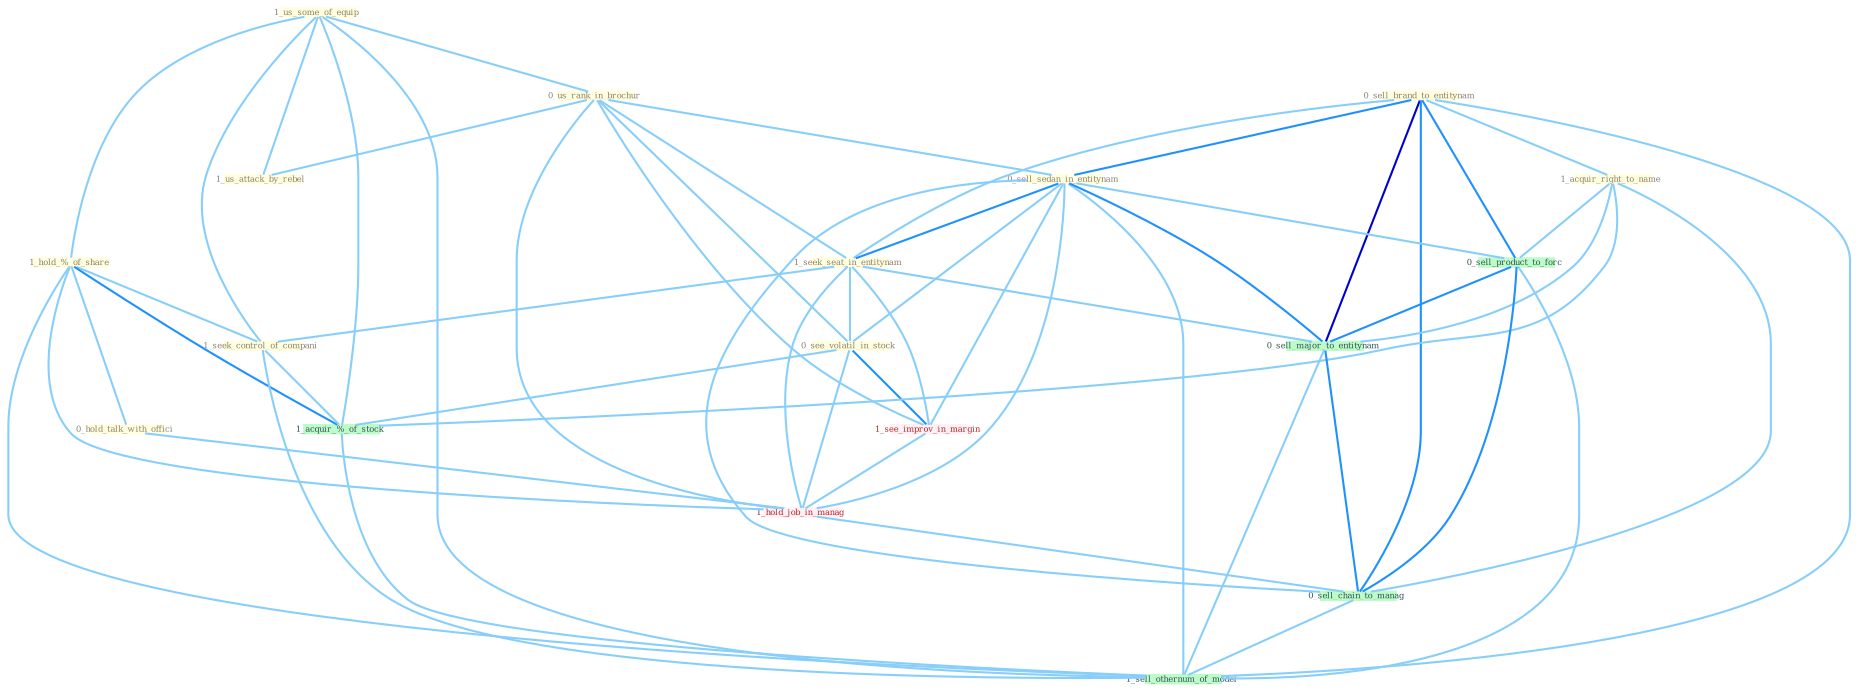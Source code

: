 Graph G{ 
    node
    [shape=polygon,style=filled,width=.5,height=.06,color="#BDFCC9",fixedsize=true,fontsize=4,
    fontcolor="#2f4f4f"];
    {node
    [color="#ffffe0", fontcolor="#8b7d6b"] "1_us_some_of_equip " "0_sell_brand_to_entitynam " "0_us_rank_in_brochur " "1_hold_%_of_share " "0_sell_sedan_in_entitynam " "1_seek_seat_in_entitynam " "1_seek_control_of_compani " "0_see_volatil_in_stock " "1_acquir_right_to_name " "1_us_attack_by_rebel " "0_hold_talk_with_offici "}
{node [color="#fff0f5", fontcolor="#b22222"] "1_see_improv_in_margin " "1_hold_job_in_manag "}
edge [color="#B0E2FF"];

	"1_us_some_of_equip " -- "0_us_rank_in_brochur " [w="1", color="#87cefa" ];
	"1_us_some_of_equip " -- "1_hold_%_of_share " [w="1", color="#87cefa" ];
	"1_us_some_of_equip " -- "1_seek_control_of_compani " [w="1", color="#87cefa" ];
	"1_us_some_of_equip " -- "1_us_attack_by_rebel " [w="1", color="#87cefa" ];
	"1_us_some_of_equip " -- "1_acquir_%_of_stock " [w="1", color="#87cefa" ];
	"1_us_some_of_equip " -- "1_sell_othernum_of_model " [w="1", color="#87cefa" ];
	"0_sell_brand_to_entitynam " -- "0_sell_sedan_in_entitynam " [w="2", color="#1e90ff" , len=0.8];
	"0_sell_brand_to_entitynam " -- "1_seek_seat_in_entitynam " [w="1", color="#87cefa" ];
	"0_sell_brand_to_entitynam " -- "1_acquir_right_to_name " [w="1", color="#87cefa" ];
	"0_sell_brand_to_entitynam " -- "0_sell_product_to_forc " [w="2", color="#1e90ff" , len=0.8];
	"0_sell_brand_to_entitynam " -- "0_sell_major_to_entitynam " [w="3", color="#0000cd" , len=0.6];
	"0_sell_brand_to_entitynam " -- "0_sell_chain_to_manag " [w="2", color="#1e90ff" , len=0.8];
	"0_sell_brand_to_entitynam " -- "1_sell_othernum_of_model " [w="1", color="#87cefa" ];
	"0_us_rank_in_brochur " -- "0_sell_sedan_in_entitynam " [w="1", color="#87cefa" ];
	"0_us_rank_in_brochur " -- "1_seek_seat_in_entitynam " [w="1", color="#87cefa" ];
	"0_us_rank_in_brochur " -- "0_see_volatil_in_stock " [w="1", color="#87cefa" ];
	"0_us_rank_in_brochur " -- "1_us_attack_by_rebel " [w="1", color="#87cefa" ];
	"0_us_rank_in_brochur " -- "1_see_improv_in_margin " [w="1", color="#87cefa" ];
	"0_us_rank_in_brochur " -- "1_hold_job_in_manag " [w="1", color="#87cefa" ];
	"1_hold_%_of_share " -- "1_seek_control_of_compani " [w="1", color="#87cefa" ];
	"1_hold_%_of_share " -- "0_hold_talk_with_offici " [w="1", color="#87cefa" ];
	"1_hold_%_of_share " -- "1_acquir_%_of_stock " [w="2", color="#1e90ff" , len=0.8];
	"1_hold_%_of_share " -- "1_hold_job_in_manag " [w="1", color="#87cefa" ];
	"1_hold_%_of_share " -- "1_sell_othernum_of_model " [w="1", color="#87cefa" ];
	"0_sell_sedan_in_entitynam " -- "1_seek_seat_in_entitynam " [w="2", color="#1e90ff" , len=0.8];
	"0_sell_sedan_in_entitynam " -- "0_see_volatil_in_stock " [w="1", color="#87cefa" ];
	"0_sell_sedan_in_entitynam " -- "1_see_improv_in_margin " [w="1", color="#87cefa" ];
	"0_sell_sedan_in_entitynam " -- "1_hold_job_in_manag " [w="1", color="#87cefa" ];
	"0_sell_sedan_in_entitynam " -- "0_sell_product_to_forc " [w="1", color="#87cefa" ];
	"0_sell_sedan_in_entitynam " -- "0_sell_major_to_entitynam " [w="2", color="#1e90ff" , len=0.8];
	"0_sell_sedan_in_entitynam " -- "0_sell_chain_to_manag " [w="1", color="#87cefa" ];
	"0_sell_sedan_in_entitynam " -- "1_sell_othernum_of_model " [w="1", color="#87cefa" ];
	"1_seek_seat_in_entitynam " -- "1_seek_control_of_compani " [w="1", color="#87cefa" ];
	"1_seek_seat_in_entitynam " -- "0_see_volatil_in_stock " [w="1", color="#87cefa" ];
	"1_seek_seat_in_entitynam " -- "1_see_improv_in_margin " [w="1", color="#87cefa" ];
	"1_seek_seat_in_entitynam " -- "1_hold_job_in_manag " [w="1", color="#87cefa" ];
	"1_seek_seat_in_entitynam " -- "0_sell_major_to_entitynam " [w="1", color="#87cefa" ];
	"1_seek_control_of_compani " -- "1_acquir_%_of_stock " [w="1", color="#87cefa" ];
	"1_seek_control_of_compani " -- "1_sell_othernum_of_model " [w="1", color="#87cefa" ];
	"0_see_volatil_in_stock " -- "1_see_improv_in_margin " [w="2", color="#1e90ff" , len=0.8];
	"0_see_volatil_in_stock " -- "1_acquir_%_of_stock " [w="1", color="#87cefa" ];
	"0_see_volatil_in_stock " -- "1_hold_job_in_manag " [w="1", color="#87cefa" ];
	"1_acquir_right_to_name " -- "1_acquir_%_of_stock " [w="1", color="#87cefa" ];
	"1_acquir_right_to_name " -- "0_sell_product_to_forc " [w="1", color="#87cefa" ];
	"1_acquir_right_to_name " -- "0_sell_major_to_entitynam " [w="1", color="#87cefa" ];
	"1_acquir_right_to_name " -- "0_sell_chain_to_manag " [w="1", color="#87cefa" ];
	"0_hold_talk_with_offici " -- "1_hold_job_in_manag " [w="1", color="#87cefa" ];
	"1_see_improv_in_margin " -- "1_hold_job_in_manag " [w="1", color="#87cefa" ];
	"1_acquir_%_of_stock " -- "1_sell_othernum_of_model " [w="1", color="#87cefa" ];
	"1_hold_job_in_manag " -- "0_sell_chain_to_manag " [w="1", color="#87cefa" ];
	"0_sell_product_to_forc " -- "0_sell_major_to_entitynam " [w="2", color="#1e90ff" , len=0.8];
	"0_sell_product_to_forc " -- "0_sell_chain_to_manag " [w="2", color="#1e90ff" , len=0.8];
	"0_sell_product_to_forc " -- "1_sell_othernum_of_model " [w="1", color="#87cefa" ];
	"0_sell_major_to_entitynam " -- "0_sell_chain_to_manag " [w="2", color="#1e90ff" , len=0.8];
	"0_sell_major_to_entitynam " -- "1_sell_othernum_of_model " [w="1", color="#87cefa" ];
	"0_sell_chain_to_manag " -- "1_sell_othernum_of_model " [w="1", color="#87cefa" ];
}